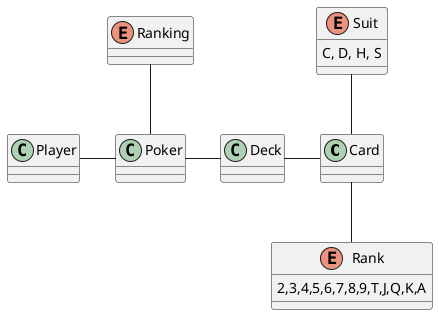 @startuml


class Card {

}

class Player {

}

class Deck {

}

class Poker {

}

enum Suit {
C, D, H, S
}

enum Rank {
2,3,4,5,6,7,8,9,T,J,Q,K,A
}

enum Ranking {

}

Player -right- Poker
Poker -right- Deck
Deck -right- Card
Card -up- Suit
Card -down- Rank
Poker -up- Ranking
@enduml